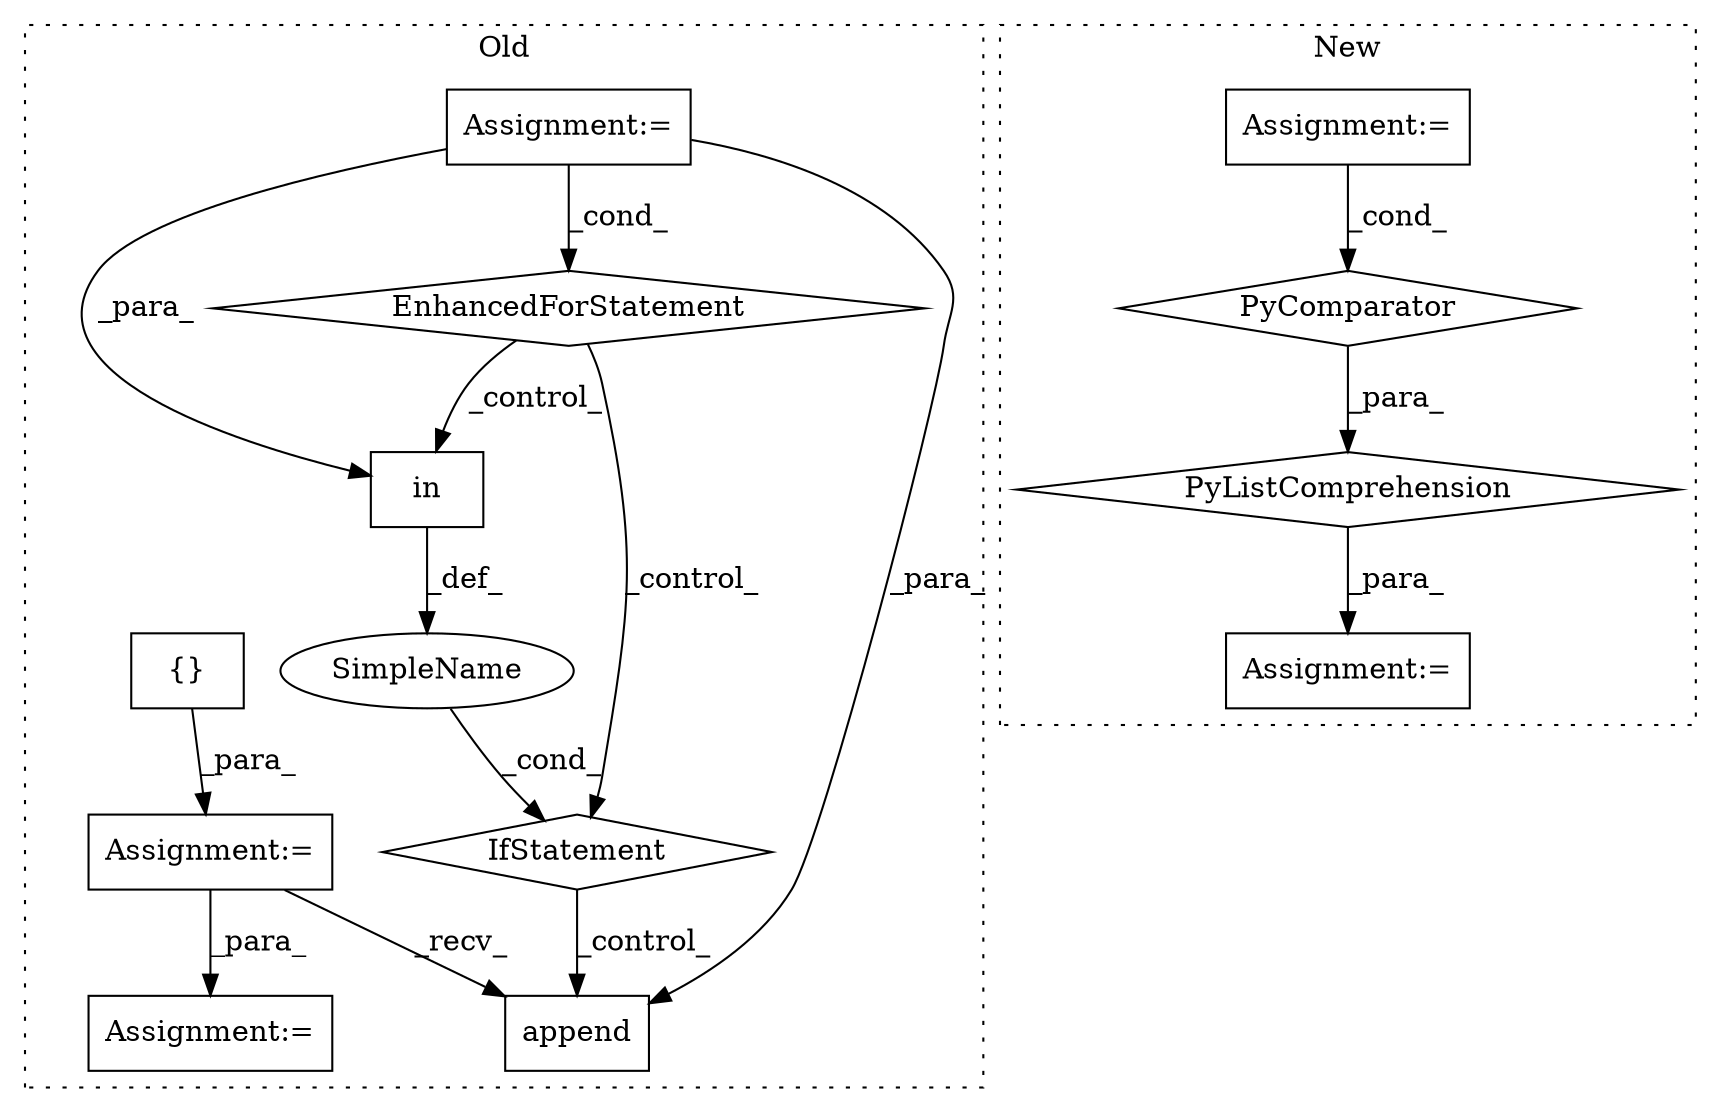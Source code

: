 digraph G {
subgraph cluster0 {
1 [label="in" a="105" s="460" l="11" shape="box"];
4 [label="IfStatement" a="25" s="448,471" l="12,2" shape="diamond"];
7 [label="EnhancedForStatement" a="70" s="341,436" l="69,2" shape="diamond"];
8 [label="Assignment:=" a="7" s="341,436" l="69,2" shape="box"];
9 [label="SimpleName" a="42" s="" l="" shape="ellipse"];
10 [label="append" a="32" s="601,609" l="7,1" shape="box"];
11 [label="Assignment:=" a="7" s="321" l="1" shape="box"];
12 [label="{}" a="4" s="331" l="2" shape="box"];
13 [label="Assignment:=" a="7" s="648,722" l="57,2" shape="box"];
label = "Old";
style="dotted";
}
subgraph cluster1 {
2 [label="PyComparator" a="113" s="350" l="118" shape="diamond"];
3 [label="Assignment:=" a="7" s="350" l="118" shape="box"];
5 [label="PyListComprehension" a="109" s="277" l="199" shape="diamond"];
6 [label="Assignment:=" a="7" s="263" l="14" shape="box"];
label = "New";
style="dotted";
}
1 -> 9 [label="_def_"];
2 -> 5 [label="_para_"];
3 -> 2 [label="_cond_"];
4 -> 10 [label="_control_"];
5 -> 6 [label="_para_"];
7 -> 4 [label="_control_"];
7 -> 1 [label="_control_"];
8 -> 7 [label="_cond_"];
8 -> 10 [label="_para_"];
8 -> 1 [label="_para_"];
9 -> 4 [label="_cond_"];
11 -> 13 [label="_para_"];
11 -> 10 [label="_recv_"];
12 -> 11 [label="_para_"];
}